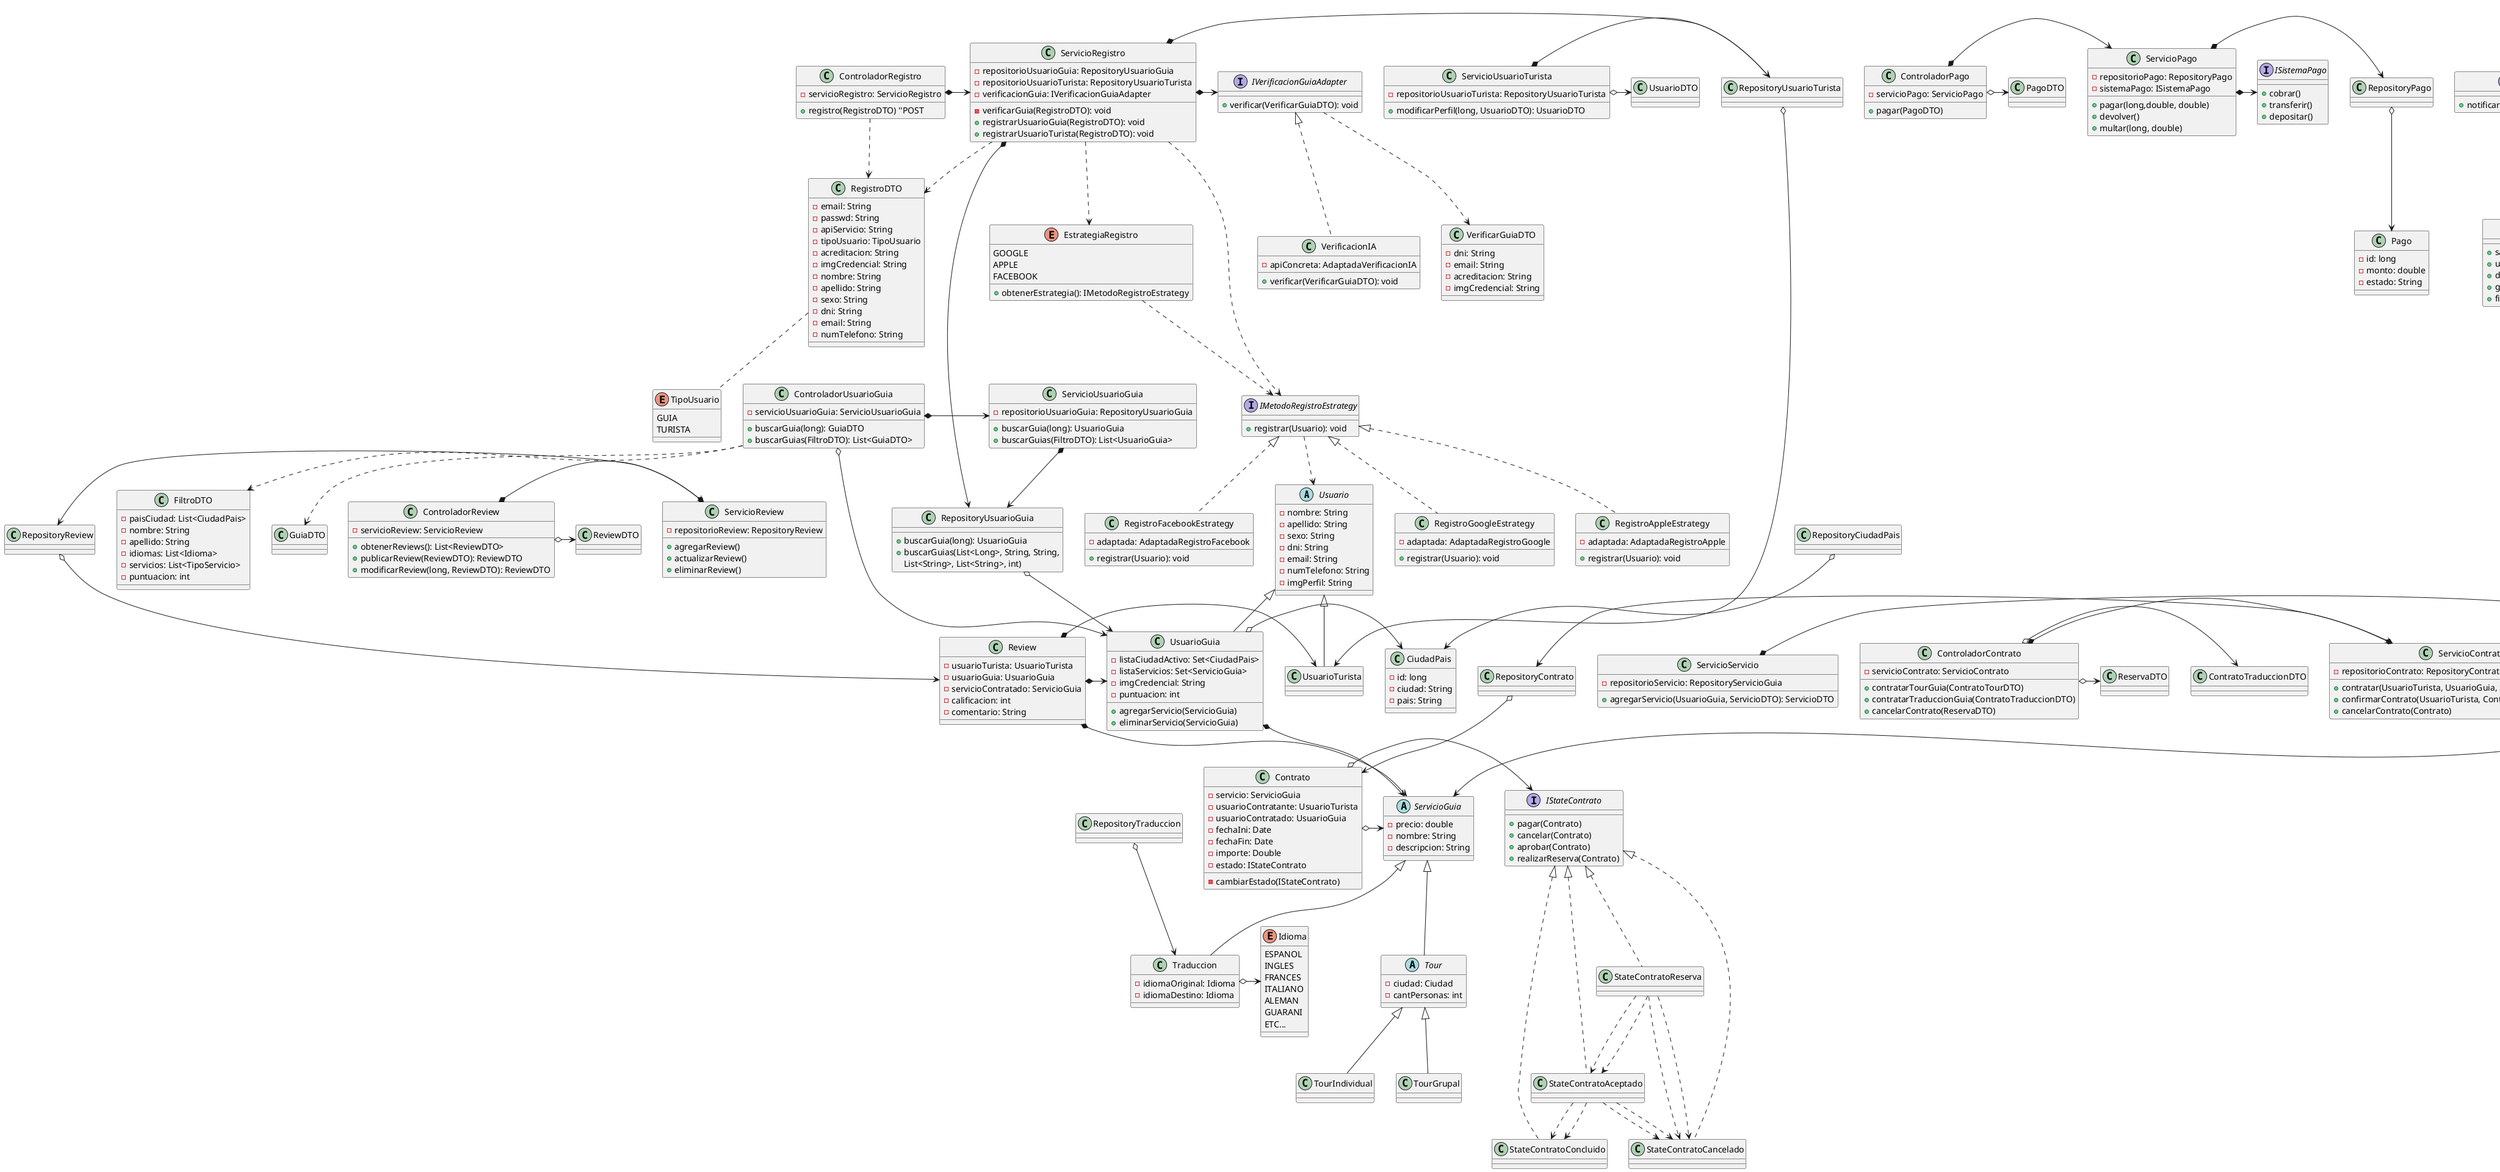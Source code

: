 @startuml TPO


''**********************************************CAPA ENTIDADES**********************************************

abstract class Usuario{
    - nombre: String
    - apellido: String
    - sexo: String
    - dni: String
    - email: String
    - numTelefono: String
    - imgPerfil: String
    ''Nombre del archivo, planificar ubicar la imagen en un servidor publico'
}

class UsuarioGuia extends Usuario{
    - listaCiudadActivo: Set<CiudadPais>
    - listaServicios: Set<ServicioGuia>
    - imgCredencial: String
    - puntuacion: int

    + agregarServicio(ServicioGuia)
    + eliminarServicio(ServicioGuia)
}
UsuarioGuia *--> ServicioGuia
UsuarioGuia o-> CiudadPais

class UsuarioTurista extends Usuario{
}

abstract class ServicioGuia{
    - precio: double
    ''ver como aplica en las traducciones, si cobra tarifa por hora/dia/archivo/precio base
    - nombre: String
    - descripcion: String
}

abstract class Tour extends ServicioGuia{
    - ciudad: Ciudad
    - cantPersonas: int
}

class TourIndividual extends Tour{}

class TourGrupal extends Tour{
}

class Traduccion extends ServicioGuia{
    - idiomaOriginal: Idioma
    - idiomaDestino: Idioma
}
Traduccion o-> Idioma


class CiudadPais{
    - id: long
    - ciudad: String
    - pais: String
}


class Contrato{
    - servicio: ServicioGuia
    - usuarioContratante: UsuarioTurista
    - usuarioContratado: UsuarioGuia
    - fechaIni: Date
    - fechaFin: Date
    - importe: Double
    - estado: IStateContrato


    - cambiarEstado(IStateContrato)
}
Contrato o-> IStateContrato
Contrato o-> ServicioGuia

class Review{
    - usuarioTurista: UsuarioTurista
    - usuarioGuia: UsuarioGuia
    - servicioContratado: ServicioGuia
    - calificacion: int 
    ''del 1 al 10
    - comentario: String
}
Review *-> UsuarioTurista
Review *-> UsuarioGuia
Review *-> ServicioGuia

interface INotificacion{
    + notificar(UsuarioDestino, mensaje)
}

interface ISistemaPago{
    + cobrar()
    + transferir()
    + depositar()
}
interface IStateContrato{
    + pagar(Contrato)
    + cancelar(Contrato)
    + aprobar(Contrato)
    + realizarReserva(Contrato)
}

class StateContratoReserva implements IStateContrato{}
class StateContratoAceptado implements IStateContrato{}
class StateContratoConcluido implements IStateContrato{}
class StateContratoCancelado implements IStateContrato{}
StateContratoReserva ..> StateContratoCancelado
StateContratoReserva ..> StateContratoAceptado
StateContratoAceptado ..> StateContratoConcluido
StateContratoAceptado ..> StateContratoCancelado


class Pago{

    - id: long
    - monto: double
    - estado: String
}

''**********************************************CAPA ENUMS**********************************************

enum Idioma{
    ESPANOL
    INGLES
    FRANCES
    ITALIANO
    ALEMAN
    GUARANI
    ETC...
}

enum TipoUsuario{
    GUIA
    TURISTA
}

enum TipoServicio{
    TOUR_INDIVIDUAL
    TOUR_GRUPAL
    TRADUCCION
}


''**********************************************CAPA DTO**********************************************

/'class EstadoVerificacionDTO{
    - email: String
    - estado: Boolean
}'/

class RegistroDTO{
    - email: String
    - passwd: String
    - apiServicio: String
    - tipoUsuario: TipoUsuario
    - acreditacion: String
    - imgCredencial: String
    - nombre: String
    - apellido: String
    - sexo: String
    - dni: String
    - email: String
    - numTelefono: String
    ''Incluir foto de perfil? O se plantea para actualizarse una vez registrado?
}
RegistroDTO .. TipoUsuario

class FiltroDTO{
    - paisCiudad: List<CiudadPais>
    - nombre: String
    - apellido: String
    - idiomas: List<Idioma>
    - servicios: List<TipoServicio>
    - puntuacion: int
}

ServicioRegistro *-> IVerificacionGuiaAdapter
ControladorRegistro *-> ServicioRegistro
ServicioRegistro ..> EstrategiaRegistro

enum EstrategiaRegistro {
    GOOGLE
    APPLE
    FACEBOOK
    + obtenerEstrategia(): IMetodoRegistroEstrategy
}

EstrategiaRegistro ..> IMetodoRegistroEstrategy

interface IMetodoRegistroEstrategy{
    + registrar(Usuario): void 
}

class RegistroGoogleEstrategy implements IMetodoRegistroEstrategy{
    - adaptada: AdaptadaRegistroGoogle
    + registrar(Usuario): void 
}
class RegistroAppleEstrategy implements IMetodoRegistroEstrategy{
    - adaptada: AdaptadaRegistroApple
    + registrar(Usuario): void 
}
class RegistroFacebookEstrategy implements IMetodoRegistroEstrategy{
    - adaptada: AdaptadaRegistroFacebook
    + registrar(Usuario): void 
}

IMetodoRegistroEstrategy ..> Usuario

ControladorRegistro ..> RegistroDTO


interface IVerificacionGuiaAdapter{
    + verificar(VerificarGuiaDTO): void
}

class VerificacionIA implements IVerificacionGuiaAdapter{
    - apiConcreta: AdaptadaVerificacionIA

    + verificar(VerificarGuiaDTO): void
}

class VerificarGuiaDTO {
    - dni: String
    - email: String
    - acreditacion: String
    - imgCredencial: String
}

''No se donde poner esto por el momento :v
''Sabemos que son diferentes API para los diferentes metoods, asique seguro nos va a estar pidiendo implentar patron Adapter



StateContratoReserva ..> StateContratoCancelado
StateContratoReserva ..> StateContratoAceptado
StateContratoAceptado ..> StateContratoConcluido
StateContratoAceptado ..> StateContratoCancelado
IVerificacionGuiaAdapter ..> VerificarGuiaDTO

''**********************************************CAPA REPOSITORIOS**********************************************

interface IRepository{
    + save(A)
    + update(A)
    + delete(long)
    + get(long)
    + find(...String) 'query?
}

class RepositoryUsuarioGuia{
    + buscarGuia(long): UsuarioGuia
    + buscarGuias(List<Long>, String, String,
         List<String>, List<String>, int)
}
RepositoryUsuarioGuia o--> UsuarioGuia

class RepositoryUsuarioTurista {

}
RepositoryUsuarioTurista o--> UsuarioTurista

class RepositoryContrato {

}
RepositoryContrato o--> Contrato

class RepositoryCiudadPais {

}
RepositoryCiudadPais o--> CiudadPais

class RepositoryTraduccion {

}
RepositoryTraduccion o--> Traduccion

class RepositoryServicioGuia {

}
RepositoryServicioGuia o--> ServicioGuia


class RepositoryReview {

}
RepositoryReview o--> Review


class RepositoryPago {

}
RepositoryPago o--> Pago



''**********************************************CAPA CONTROLADOR**********************************************
class ControladorContrato{
    - servicioContrato: ServicioContrato

    + contratarTourGuia(ContratoTourDTO)
    + contratarTraduccionGuia(ContratoTraduccionDTO)
    + cancelarContrato(ReservaDTO)
}
ControladorContrato *-> ServicioContrato
ControladorContrato o-> ContratoTraduccionDTO
ControladorContrato o-> ReservaDTO


'Estos metodos capas tiene mas sentido meterlos todo en un solo controlador por ejemplo: ControladorUsuarioTurista
class ControladorUsuarioGuia{
    - servicioUsuarioGuia: ServicioUsuarioGuia

    + buscarGuia(long): GuiaDTO
    + buscarGuias(FiltroDTO): List<GuiaDTO>
}
ControladorUsuarioGuia *-> ServicioUsuarioGuia
ControladorUsuarioGuia ..> FiltroDTO
ControladorUsuarioGuia o-> UsuarioGuia
ControladorUsuarioGuia ..> GuiaDTO

class ControladorRegistro{
    - servicioRegistro: ServicioRegistro

    + registro(RegistroDTO) ''POST
}

/'
class ControladorIA{
    ''PREGUNTAR AL PROFE!!!
    + confirmarVerificacion(EstadoVerificacionDTO)
    - enviarPush(EstadoVerificacionDTO)
    ''Cola de mensajes, no sabemos etapa de tiempo
}
ControladorIA o-> EstadoVerificacionDTO'/

class ControladorPago{
    - servicioPago: ServicioPago

    + pagar(PagoDTO)
}
ControladorPago *-> ServicioPago
ControladorPago o-> PagoDTO

class ControladorReview{
    - servicioReview: ServicioReview

    + obtenerReviews(): List<ReviewDTO>
    + publicarReview(ReviewDTO): ReviewDTO
    + modificarReview(long, ReviewDTO): ReviewDTO
}

ControladorReview *-> ServicioReview
ControladorReview o-> ReviewDTO

''**********************************************CAPA SERVICIOS**********************************************

class ServicioUsuarioGuia{
    - repositorioUsuarioGuia: RepositoryUsuarioGuia

    + buscarGuia(long): UsuarioGuia
    + buscarGuias(FiltroDTO): List<UsuarioGuia>
}

ServicioUsuarioGuia *--> RepositoryUsuarioGuia

class ServicioRegistro{
    - repositorioUsuarioGuia: RepositoryUsuarioGuia
    - repositorioUsuarioTurista: RepositoryUsuarioTurista
    - verificacionGuia: IVerificacionGuiaAdapter

    - verificarGuia(RegistroDTO): void
    + registrarUsuarioGuia(RegistroDTO): void
    + registrarUsuarioTurista(RegistroDTO): void
}
ServicioRegistro *-> RepositoryUsuarioGuia
ServicioRegistro *-> RepositoryUsuarioTurista
ServicioRegistro ..> RegistroDTO
ServicioRegistro ..> IMetodoRegistroEstrategy



class ServicioUsuarioTurista{
    - repositorioUsuarioTurista: RepositoryUsuarioTurista

    + modificarPerfil(long, UsuarioDTO): UsuarioDTO
}
ServicioUsuarioTurista *-> RepositoryUsuarioTurista
ServicioUsuarioTurista o-> UsuarioDTO

class ServicioContrato{
    - repositorioContrato: RepositoryContrato

    + contratar(UsuarioTurista, UsuarioGuia, Servicio): ContratoDTO
    + confirmarContrato(UsuarioTurista, Contrato)
    + cancelarContrato(Contrato)
}
ServicioContrato *-> RepositoryContrato

class ServicioServicio{
    - repositorioServicio: RepositoryServicioGuia

    + agregarServicio(UsuarioGuia, ServicioDTO): ServicioDTO
}
ServicioServicio *-> RepositoryServicioGuia

class ServicioPago{
    - repositorioPago: RepositoryPago
    - sistemaPago: ISistemaPago

    + pagar(long,double, double) 
    'idUsuarioPaga, Monto, codigo de pago
    + devolver()
    + multar(long, double)
    'idUsuario, Monto
}
ServicioPago *-> RepositoryPago
ServicioPago *-> ISistemaPago

class ServicioReview{
    - repositorioReview: RepositoryReview

    + agregarReview()
    + actualizarReview()
    + eliminarReview()
}
ServicioReview *-> RepositoryReview

@enduml